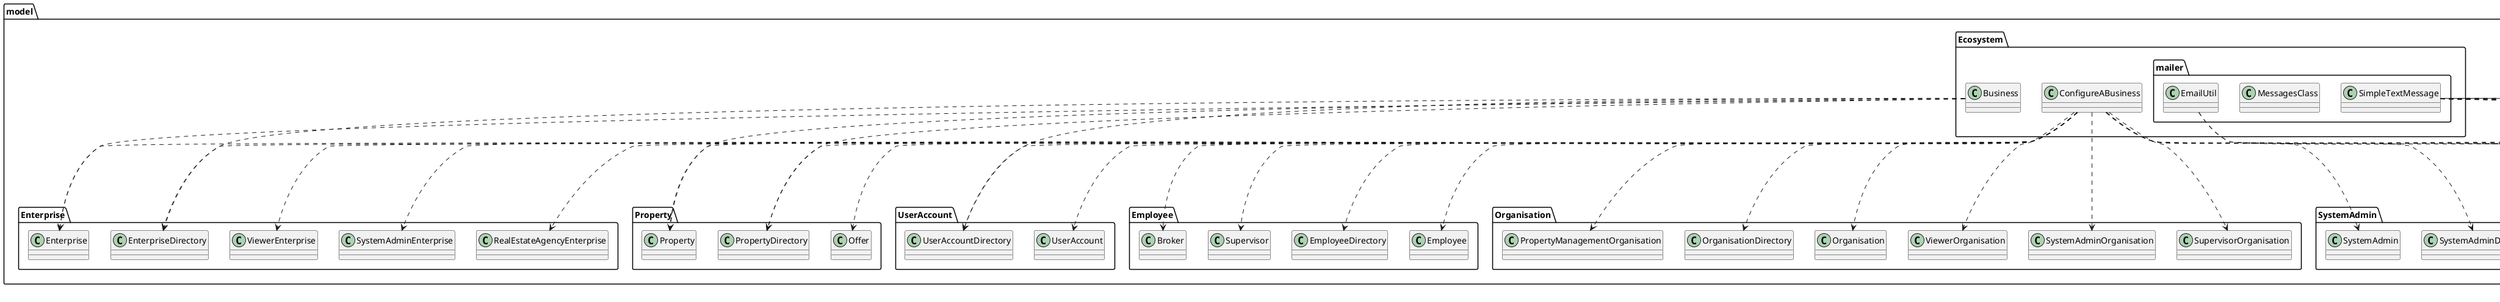 @startuml
annotation java.lang.Override
class java.io.IOException
class java.io.InputStream
class java.util.ArrayList
class java.util.Date
class java.util.Enumeration
class java.util.Properties
class java.util.Random
class javax.activation.DataHandler
class javax.mail.Address
class javax.mail.Flags
class javax.mail.Header
class javax.mail.Message
class javax.mail.MessagingException
class javax.mail.Multipart
class javax.mail.Session
class javax.mail.internet.InternetAddress
class model.Ecosystem.Business
class model.Ecosystem.ConfigureABusiness
class model.Ecosystem.mailer.EmailUtil
class model.Ecosystem.mailer.MessagesClass
class model.Ecosystem.mailer.SimpleTextMessage
class model.Employee.Broker
class model.Employee.Employee
class model.Employee.EmployeeDirectory
class model.Employee.Supervisor
class model.Enterprise.Enterprise
class model.Enterprise.EnterpriseDirectory
class model.Enterprise.RealEstateAgencyEnterprise
class model.Enterprise.SystemAdminEnterprise
class model.Enterprise.ViewerEnterprise
class model.Organisation.Organisation
class model.Organisation.OrganisationDirectory
class model.Organisation.PropertyManagementOrganisation
class model.Organisation.SupervisorOrganisation
class model.Organisation.SystemAdminOrganisation
class model.Organisation.ViewerOrganisation
class model.Property.Offer
class model.Property.Property
class model.Property.PropertyDirectory
class model.SystemAdmin.SystemAdmin
class model.SystemAdmin.SystemAdminDirectory
class model.UserAccount.UserAccount
class model.UserAccount.UserAccountDirectory
class model.Viewer.Viewer
class model.Viewer.ViewerDirectory
model.Ecosystem.Business ..> model.Enterprise.Enterprise
model.Ecosystem.Business ..> model.Enterprise.EnterpriseDirectory
model.Ecosystem.Business ..> model.Property.Property
model.Ecosystem.Business ..> model.Property.PropertyDirectory
model.Ecosystem.Business ..> model.UserAccount.UserAccountDirectory
model.Ecosystem.ConfigureABusiness ..> java.util.ArrayList
model.Ecosystem.ConfigureABusiness ..> java.util.Random
model.Ecosystem.ConfigureABusiness ..> model.Employee.Broker
model.Ecosystem.ConfigureABusiness ..> model.Employee.Employee
model.Ecosystem.ConfigureABusiness ..> model.Employee.EmployeeDirectory
model.Ecosystem.ConfigureABusiness ..> model.Employee.Supervisor
model.Ecosystem.ConfigureABusiness ..> model.Enterprise.Enterprise
model.Ecosystem.ConfigureABusiness ..> model.Enterprise.EnterpriseDirectory
model.Ecosystem.ConfigureABusiness ..> model.Enterprise.RealEstateAgencyEnterprise
model.Ecosystem.ConfigureABusiness ..> model.Enterprise.SystemAdminEnterprise
model.Ecosystem.ConfigureABusiness ..> model.Enterprise.ViewerEnterprise
model.Ecosystem.ConfigureABusiness ..> model.Organisation.Organisation
model.Ecosystem.ConfigureABusiness ..> model.Organisation.OrganisationDirectory
model.Ecosystem.ConfigureABusiness ..> model.Organisation.PropertyManagementOrganisation
model.Ecosystem.ConfigureABusiness ..> model.Organisation.SupervisorOrganisation
model.Ecosystem.ConfigureABusiness ..> model.Organisation.SystemAdminOrganisation
model.Ecosystem.ConfigureABusiness ..> model.Organisation.ViewerOrganisation
model.Ecosystem.ConfigureABusiness ..> model.Property.Offer
model.Ecosystem.ConfigureABusiness ..> model.Property.Property
model.Ecosystem.ConfigureABusiness ..> model.Property.PropertyDirectory
model.Ecosystem.ConfigureABusiness ..> model.SystemAdmin.SystemAdmin
model.Ecosystem.ConfigureABusiness ..> model.SystemAdmin.SystemAdminDirectory
model.Ecosystem.ConfigureABusiness ..> model.UserAccount.UserAccount
model.Ecosystem.ConfigureABusiness ..> model.UserAccount.UserAccountDirectory
model.Ecosystem.ConfigureABusiness ..> model.Viewer.Viewer
model.Ecosystem.ConfigureABusiness ..> model.Viewer.ViewerDirectory
model.Ecosystem.mailer.EmailUtil ..> java.lang.Override
model.Ecosystem.mailer.EmailUtil ..> java.util.Properties
model.Ecosystem.mailer.SimpleTextMessage ..> java.lang.Override
model.Ecosystem.mailer.SimpleTextMessage ..> java.io.IOException
model.Ecosystem.mailer.SimpleTextMessage ..> java.io.InputStream
model.Ecosystem.mailer.SimpleTextMessage ..> java.util.Date
model.Ecosystem.mailer.SimpleTextMessage ..> java.util.Enumeration
model.Ecosystem.mailer.SimpleTextMessage ..> javax.activation.DataHandler
model.Ecosystem.mailer.SimpleTextMessage ..> javax.mail.Address
model.Ecosystem.mailer.SimpleTextMessage ..> javax.mail.Flags
model.Ecosystem.mailer.SimpleTextMessage ..> javax.mail.Header
model.Ecosystem.mailer.SimpleTextMessage --|> javax.mail.Message
model.Ecosystem.mailer.SimpleTextMessage ..> javax.mail.MessagingException
model.Ecosystem.mailer.SimpleTextMessage ..> javax.mail.Multipart
model.Ecosystem.mailer.SimpleTextMessage ..> javax.mail.Session
model.Ecosystem.mailer.SimpleTextMessage ..> javax.mail.internet.InternetAddress
@enduml